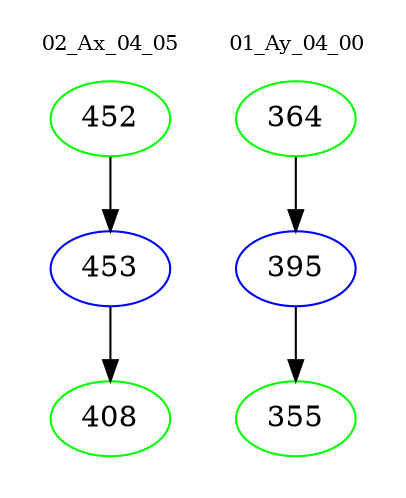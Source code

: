 digraph{
subgraph cluster_0 {
color = white
label = "02_Ax_04_05";
fontsize=10;
T0_452 [label="452", color="green"]
T0_452 -> T0_453 [color="black"]
T0_453 [label="453", color="blue"]
T0_453 -> T0_408 [color="black"]
T0_408 [label="408", color="green"]
}
subgraph cluster_1 {
color = white
label = "01_Ay_04_00";
fontsize=10;
T1_364 [label="364", color="green"]
T1_364 -> T1_395 [color="black"]
T1_395 [label="395", color="blue"]
T1_395 -> T1_355 [color="black"]
T1_355 [label="355", color="green"]
}
}

